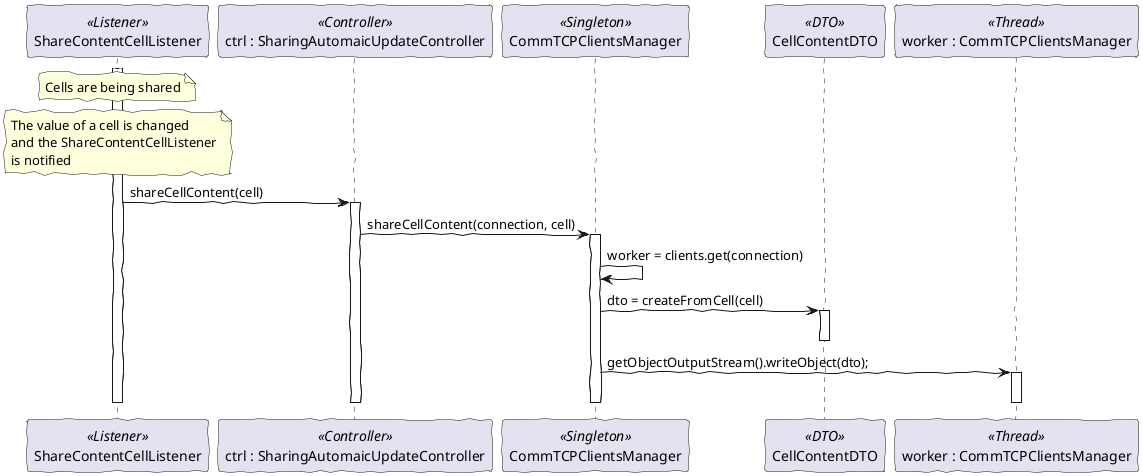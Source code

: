 @startuml receive_cell_content_sd.png

'http://plantuml.com/skinparam.html'
skinparam handwritten true
skinparam defaultFontName FG Virgil
skinparam shadowing false


participant "ShareContentCellListener" as listener << Listener >>
participant "ctrl : SharingAutomaicUpdateController" as ctrl << Controller >>
participant "CommTCPClientsManager" as tcpCliMan << Singleton >>
participant "CellContentDTO" as dto << DTO >>
participant "worker : CommTCPClientsManager" as worker << Thread >>


note over listener
    Cells are being shared
end note

note over listener
    The value of a cell is changed
    and the ShareContentCellListener
    is notified
end note

activate listener
listener -> ctrl : shareCellContent(cell)
activate ctrl

ctrl -> tcpCliMan : shareCellContent(connection, cell)
activate tcpCliMan

tcpCliMan -> tcpCliMan : worker = clients.get(connection)
tcpCliMan -> dto : dto = createFromCell(cell)
activate dto
deactivate dto

tcpCliMan -> worker : getObjectOutputStream().writeObject(dto);
activate worker
deactivate worker

deactivate tcpCliMan
deactivate ctrl
deactivate listener

@enduml